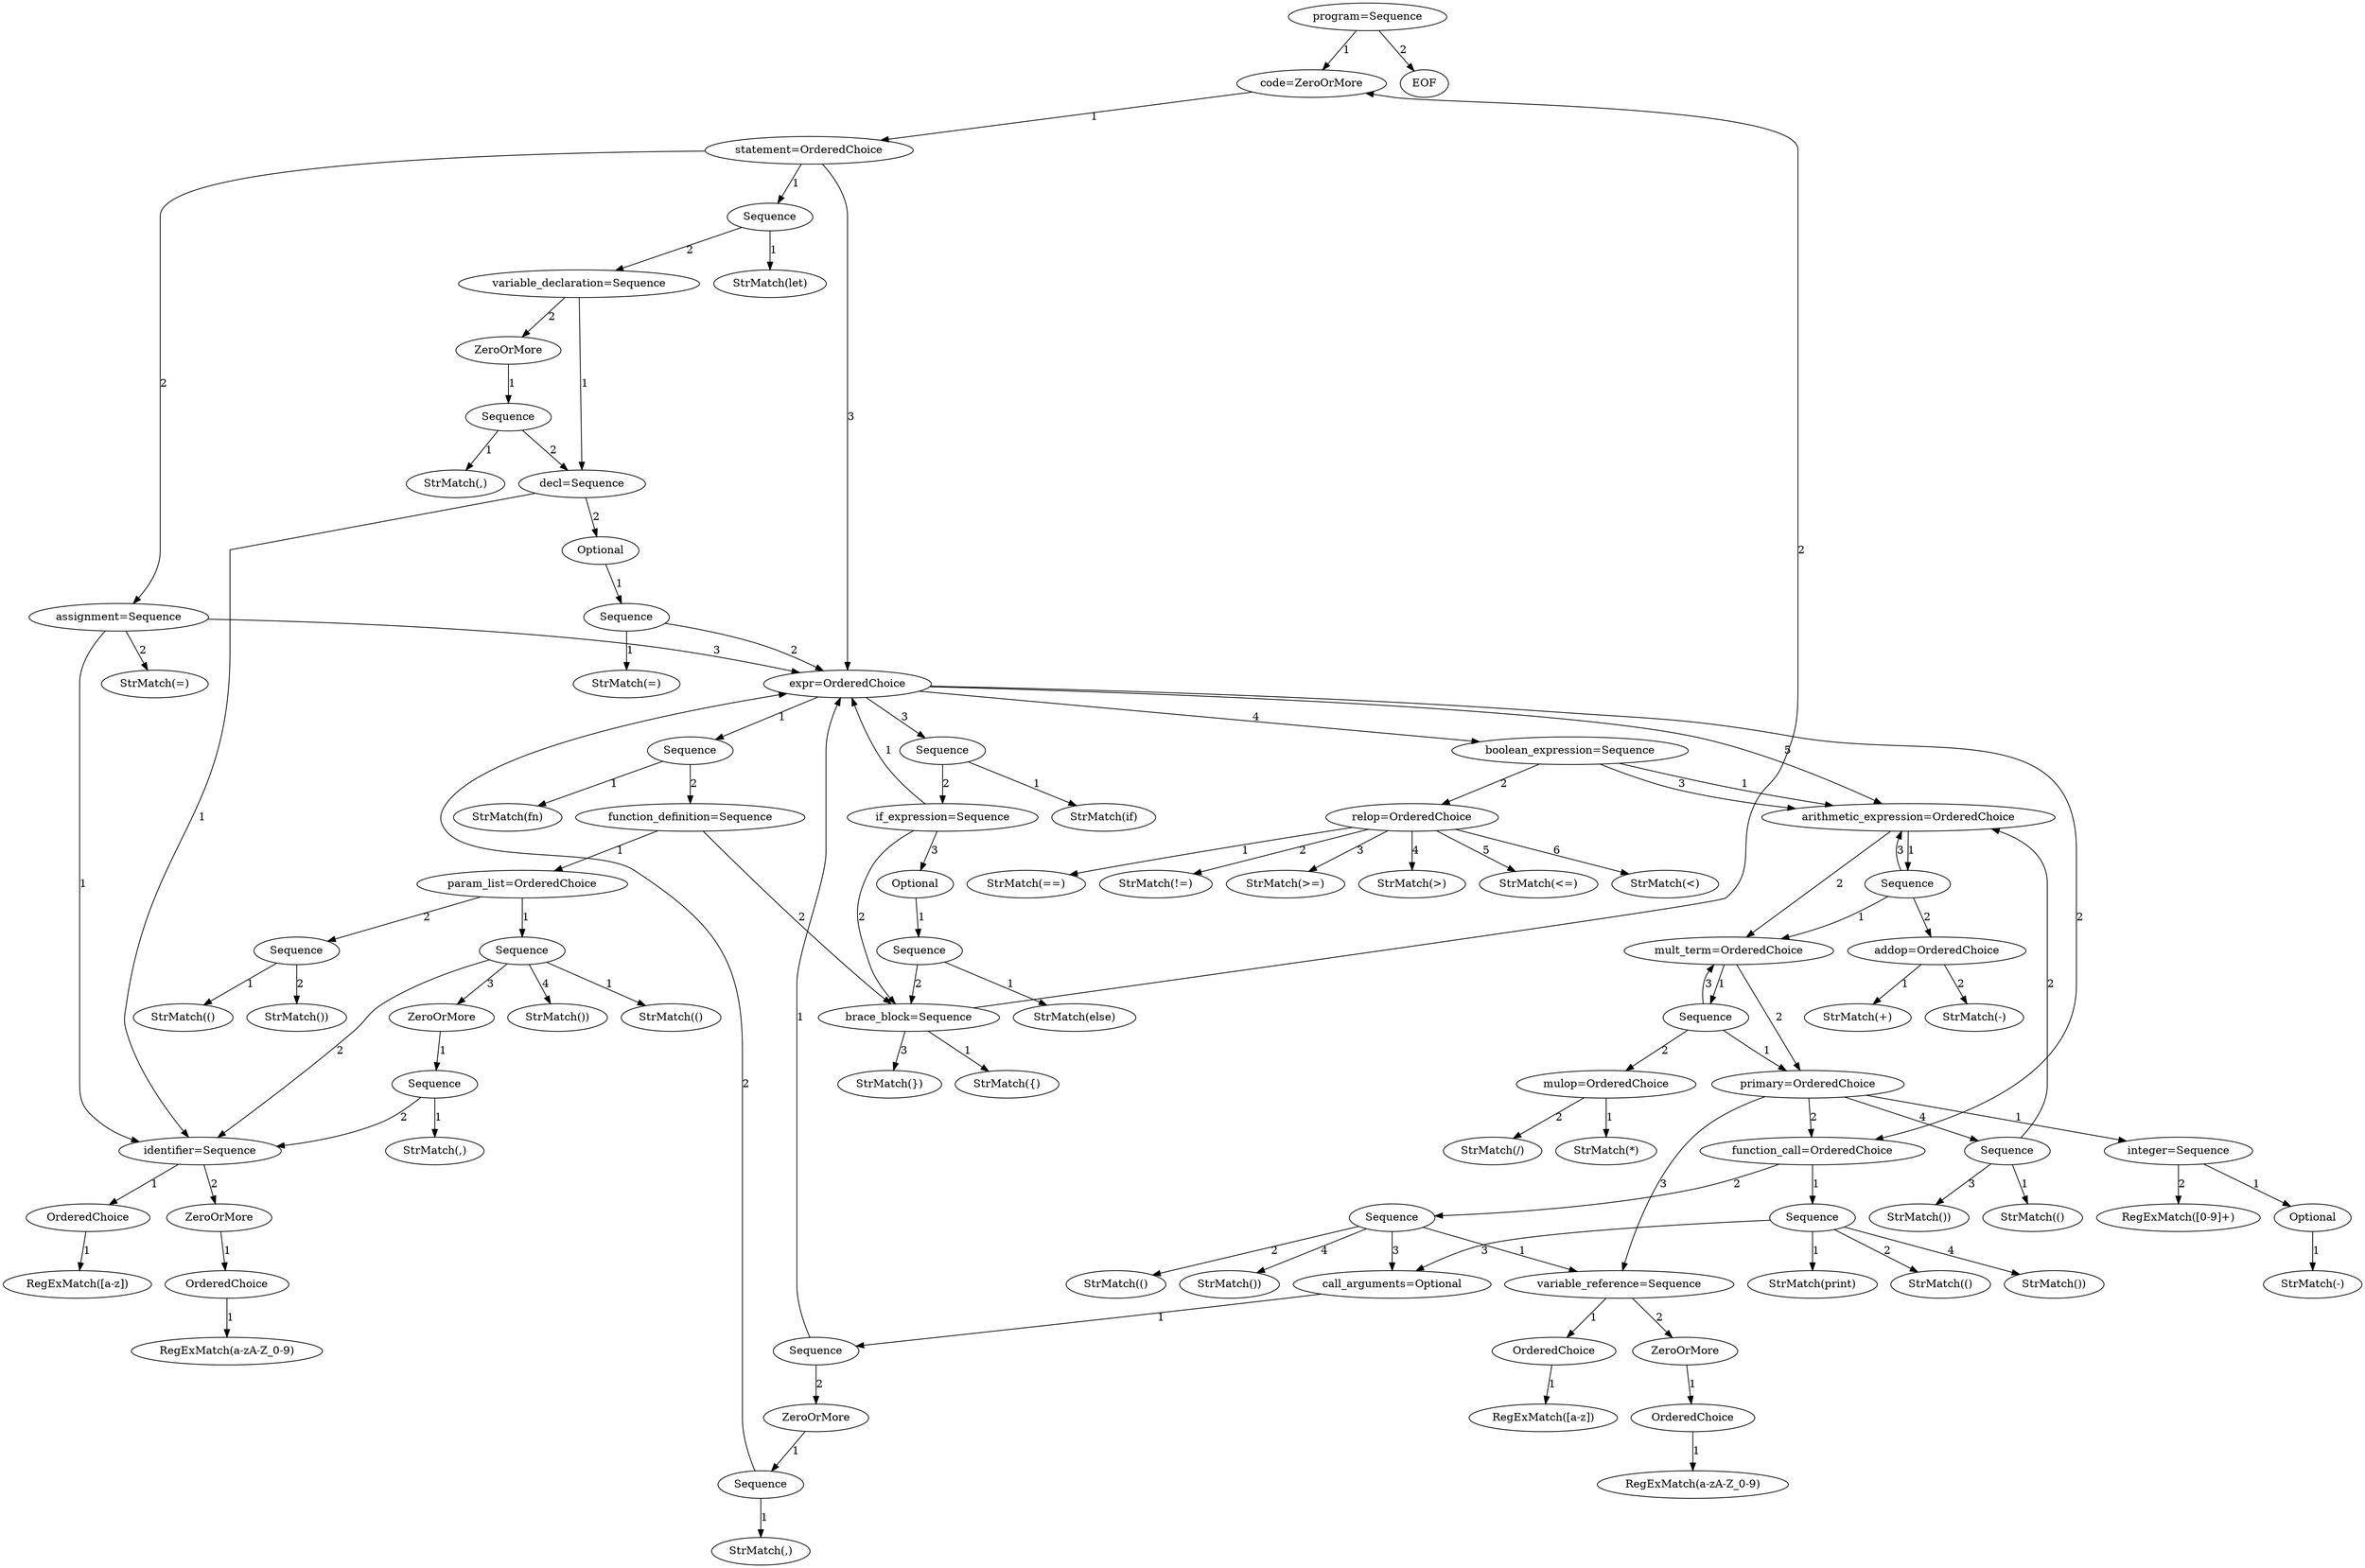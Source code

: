 digraph arpeggio_graph {
2414814406752 [label="program=Sequence"];
2414814406752->2414814406864 [label="1"]

2414814406864 [label="code=ZeroOrMore"];
2414814406864->2414814406976 [label="1"]

2414814406976 [label="statement=OrderedChoice"];
2414814406976->2414814407088 [label="1"]

2414814407088 [label="Sequence"];
2414814407088->2414814407200 [label="1"]

2414814407200 [label="StrMatch(let)"];
2414814407088->2414814407368 [label="2"]

2414814407368 [label="variable_declaration=Sequence"];
2414814407368->2414814407592 [label="1"]

2414814407592 [label="decl=Sequence"];
2414814407592->2414814407928 [label="1"]

2414814407928 [label="identifier=Sequence"];
2414814407928->2414814408040 [label="1"]

2414814408040 [label="OrderedChoice"];
2414814408040->2414814407760 [label="1"]

2414814407760 [label="RegExMatch([a-z])"];
2414814407928->2414814407872 [label="2"]

2414814407872 [label="ZeroOrMore"];
2414814407872->2414814408096 [label="1"]

2414814408096 [label="OrderedChoice"];
2414814408096->2414814407816 [label="1"]

2414814407816 [label="RegExMatch(a-zA-Z_0-9)"];
2414814407592->2414814407536 [label="2"]

2414814407536 [label="Optional"];
2414814407536->2414814407984 [label="1"]

2414814407984 [label="Sequence"];
2414814407984->2414814408264 [label="1"]

2414814408264 [label="StrMatch(=)"];
2414814407984->2414814408152 [label="2"]

2414814408152 [label="expr=OrderedChoice"];
2414814408152->2414814408376 [label="1"]

2414814408376 [label="Sequence"];
2414814408376->2414814408488 [label="1"]

2414814408488 [label="StrMatch(fn)"];
2414814408376->2414814408600 [label="2"]

2414814408600 [label="function_definition=Sequence"];
2414814408600->2414814445752 [label="1"]

2414814445752 [label="param_list=OrderedChoice"];
2414814445752->2414814445864 [label="1"]

2414814445864 [label="Sequence"];
2414814445864->2414814446032 [label="1"]

2414814446032 [label="StrMatch(()"];
2414814445864->2414814407928 [label="2"]

2414814445864->2414814445696 [label="3"]

2414814445696 [label="ZeroOrMore"];
2414814445696->2414814446144 [label="1"]

2414814446144 [label="Sequence"];
2414814446144->2414814446256 [label="1"]

2414814446256 [label="StrMatch(,)"];
2414814446144->2414814407928 [label="2"]

2414814445864->2414814446200 [label="4"]

2414814446200 [label="StrMatch())"];
2414814445752->2414814445976 [label="2"]

2414814445976 [label="Sequence"];
2414814445976->2414814446312 [label="1"]

2414814446312 [label="StrMatch(()"];
2414814445976->2414814446424 [label="2"]

2414814446424 [label="StrMatch())"];
2414814408600->2414814445640 [label="2"]

2414814445640 [label="brace_block=Sequence"];
2414814445640->2414814446480 [label="1"]

2414814446480 [label="StrMatch({)"];
2414814445640->2414814406864 [label="2"]

2414814445640->2414814446536 [label="3"]

2414814446536 [label="StrMatch(})"];
2414814408152->2414814408656 [label="2"]

2414814408656 [label="function_call=OrderedChoice"];
2414814408656->2414814446368 [label="1"]

2414814446368 [label="Sequence"];
2414814446368->2414814446592 [label="1"]

2414814446592 [label="StrMatch(print)"];
2414814446368->2414814446648 [label="2"]

2414814446648 [label="StrMatch(()"];
2414814446368->2414814446816 [label="3"]

2414814446816 [label="call_arguments=Optional"];
2414814446816->2414814446872 [label="1"]

2414814446872 [label="Sequence"];
2414814446872->2414814408152 [label="1"]

2414814446872->2414814446760 [label="2"]

2414814446760 [label="ZeroOrMore"];
2414814446760->2414814446984 [label="1"]

2414814446984 [label="Sequence"];
2414814446984->2414814447096 [label="1"]

2414814447096 [label="StrMatch(,)"];
2414814446984->2414814408152 [label="2"]

2414814446368->2414814446928 [label="4"]

2414814446928 [label="StrMatch())"];
2414814408656->2414814445808 [label="2"]

2414814445808 [label="Sequence"];
2414814445808->2414814447320 [label="1"]

2414814447320 [label="variable_reference=Sequence"];
2414814447320->2414814447432 [label="1"]

2414814447432 [label="OrderedChoice"];
2414814447432->2414814447152 [label="1"]

2414814447152 [label="RegExMatch([a-z])"];
2414814447320->2414814447264 [label="2"]

2414814447264 [label="ZeroOrMore"];
2414814447264->2414814447488 [label="1"]

2414814447488 [label="OrderedChoice"];
2414814447488->2414814447208 [label="1"]

2414814447208 [label="RegExMatch(a-zA-Z_0-9)"];
2414814445808->2414814447376 [label="2"]

2414814447376 [label="StrMatch(()"];
2414814445808->2414814446816 [label="3"]

2414814445808->2414814447544 [label="4"]

2414814447544 [label="StrMatch())"];
2414814408152->2414814408544 [label="3"]

2414814408544 [label="Sequence"];
2414814408544->2414814446704 [label="1"]

2414814446704 [label="StrMatch(if)"];
2414814408544->2414814447656 [label="2"]

2414814447656 [label="if_expression=Sequence"];
2414814447656->2414814408152 [label="1"]

2414814447656->2414814445640 [label="2"]

2414814447656->2414814447600 [label="3"]

2414814447600 [label="Optional"];
2414814447600->2414814447824 [label="1"]

2414814447824 [label="Sequence"];
2414814447824->2414814447880 [label="1"]

2414814447880 [label="StrMatch(else)"];
2414814447824->2414814445640 [label="2"]

2414814408152->2414814447712 [label="4"]

2414814447712 [label="boolean_expression=Sequence"];
2414814447712->2414814447992 [label="1"]

2414814447992 [label="arithmetic_expression=OrderedChoice"];
2414814447992->2414814448048 [label="1"]

2414814448048 [label="Sequence"];
2414814448048->2414814448216 [label="1"]

2414814448216 [label="mult_term=OrderedChoice"];
2414814448216->2414814448328 [label="1"]

2414814448328 [label="Sequence"];
2414814448328->2414814448496 [label="1"]

2414814448496 [label="primary=OrderedChoice"];
2414814448496->2414814448888 [label="1"]

2414814448888 [label="integer=Sequence"];
2414814448888->2414814448720 [label="1"]

2414814448720 [label="Optional"];
2414814448720->2414814449000 [label="1"]

2414814449000 [label="StrMatch(-)"];
2414814448888->2414814448832 [label="2"]

2414814448832 [label="RegExMatch([0-9]+)"];
2414814448496->2414814408656 [label="2"]

2414814448496->2414814447320 [label="3"]

2414814448496->2414814448944 [label="4"]

2414814448944 [label="Sequence"];
2414814448944->2414814449168 [label="1"]

2414814449168 [label="StrMatch(()"];
2414814448944->2414814447992 [label="2"]

2414814448944->2414814449224 [label="3"]

2414814449224 [label="StrMatch())"];
2414814448328->2414814448440 [label="2"]

2414814448440 [label="mulop=OrderedChoice"];
2414814448440->2414814449112 [label="1"]

2414814449112 [label="StrMatch(*)"];
2414814448440->2414814449056 [label="2"]

2414814449056 [label="StrMatch(/)"];
2414814448328->2414814448216 [label="3"]

2414814448216->2414814448496 [label="2"]

2414814448048->2414814448272 [label="2"]

2414814448272 [label="addop=OrderedChoice"];
2414814448272->2414814448608 [label="1"]

2414814448608 [label="StrMatch(+)"];
2414814448272->2414814449280 [label="2"]

2414814449280 [label="StrMatch(-)"];
2414814448048->2414814447992 [label="3"]

2414814447992->2414814448216 [label="2"]

2414814447712->2414814447936 [label="2"]

2414814447936 [label="relop=OrderedChoice"];
2414814447936->2414814448664 [label="1"]

2414814448664 [label="StrMatch(==)"];
2414814447936->2414814449336 [label="2"]

2414814449336 [label="StrMatch(!=)"];
2414814447936->2414814449392 [label="3"]

2414814449392 [label="StrMatch(>=)"];
2414814447936->2414814449448 [label="4"]

2414814449448 [label="StrMatch(>)"];
2414814447936->2414814449504 [label="5"]

2414814449504 [label="StrMatch(<=)"];
2414814447936->2414814449560 [label="6"]

2414814449560 [label="StrMatch(<)"];
2414814447712->2414814447992 [label="3"]

2414814408152->2414814447992 [label="5"]

2414814407368->2414814407312 [label="2"]

2414814407312 [label="ZeroOrMore"];
2414814407312->2414814407648 [label="1"]

2414814407648 [label="Sequence"];
2414814407648->2414814407704 [label="1"]

2414814407704 [label="StrMatch(,)"];
2414814407648->2414814407592 [label="2"]

2414814406976->2414814407424 [label="2"]

2414814407424 [label="assignment=Sequence"];
2414814407424->2414814407928 [label="1"]

2414814407424->2414814408208 [label="2"]

2414814408208 [label="StrMatch(=)"];
2414814407424->2414814408152 [label="3"]

2414814406976->2414814408152 [label="3"]

2414814406752->2414814407032 [label="2"]

2414814407032 [label="EOF"];
}